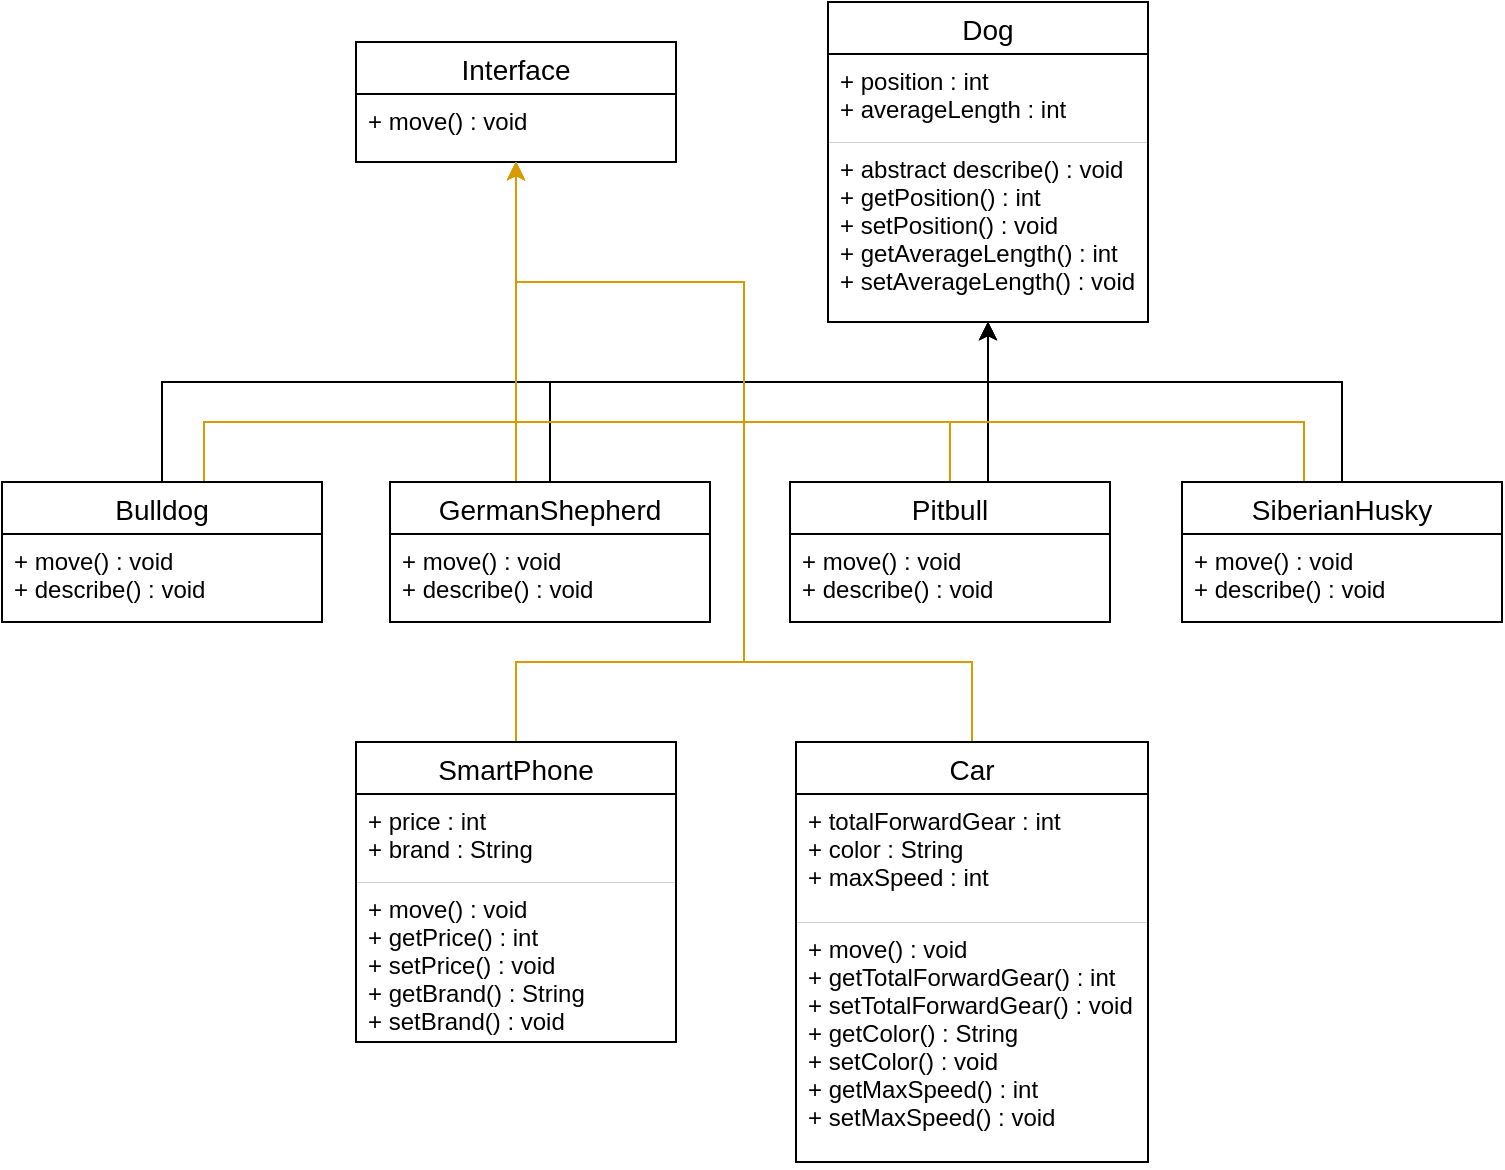 <mxfile version="21.2.3" type="device">
  <diagram name="Page-1" id="PEDKTonTc1XAuUGaaRpx">
    <mxGraphModel dx="765" dy="426" grid="1" gridSize="10" guides="1" tooltips="1" connect="1" arrows="1" fold="1" page="1" pageScale="1" pageWidth="827" pageHeight="1169" math="0" shadow="0">
      <root>
        <mxCell id="0" />
        <mxCell id="1" parent="0" />
        <mxCell id="nMjFauRkBl9U1E-5iKPS-1" value="Interface" style="swimlane;fontStyle=0;childLayout=stackLayout;horizontal=1;startSize=26;horizontalStack=0;resizeParent=1;resizeParentMax=0;resizeLast=0;collapsible=1;marginBottom=0;align=center;fontSize=14;strokeWidth=1;fillColor=default;swimlaneLine=1;glass=0;rounded=0;sketch=0;shadow=0;strokeColor=default;" vertex="1" parent="1">
          <mxGeometry x="216" y="40" width="160" height="60" as="geometry">
            <mxRectangle x="334" y="40" width="130" height="30" as="alternateBounds" />
          </mxGeometry>
        </mxCell>
        <mxCell id="nMjFauRkBl9U1E-5iKPS-2" value="+ move() : void" style="text;strokeColor=default;fillColor=none;spacingLeft=4;spacingRight=4;overflow=hidden;rotatable=0;points=[[0,0.5],[1,0.5]];portConstraint=eastwest;fontSize=12;strokeWidth=0;fillStyle=hatch;sketch=0;shadow=0;glass=0;" vertex="1" parent="nMjFauRkBl9U1E-5iKPS-1">
          <mxGeometry y="26" width="160" height="34" as="geometry" />
        </mxCell>
        <mxCell id="nMjFauRkBl9U1E-5iKPS-3" value="Dog" style="swimlane;fontStyle=0;childLayout=stackLayout;horizontal=1;startSize=26;horizontalStack=0;resizeParent=1;resizeParentMax=0;resizeLast=0;collapsible=1;marginBottom=0;align=center;fontSize=14;strokeWidth=1;fillColor=default;swimlaneLine=1;glass=0;rounded=0;sketch=0;shadow=0;strokeColor=default;" vertex="1" parent="1">
          <mxGeometry x="452" y="20" width="160" height="160" as="geometry">
            <mxRectangle x="334" y="40" width="130" height="30" as="alternateBounds" />
          </mxGeometry>
        </mxCell>
        <mxCell id="nMjFauRkBl9U1E-5iKPS-4" value="+ position : int&#xa;+ averageLength : int" style="text;strokeColor=default;fillColor=none;spacingLeft=4;spacingRight=4;overflow=hidden;rotatable=0;points=[[0,0.5],[1,0.5]];portConstraint=eastwest;fontSize=12;strokeWidth=0;fillStyle=hatch;sketch=0;shadow=0;glass=0;" vertex="1" parent="nMjFauRkBl9U1E-5iKPS-3">
          <mxGeometry y="26" width="160" height="44" as="geometry" />
        </mxCell>
        <mxCell id="nMjFauRkBl9U1E-5iKPS-5" value="+ abstract describe() : void&#xa;+ getPosition() : int&#xa;+ setPosition() : void&#xa;+ getAverageLength() : int&#xa;+ setAverageLength() : void" style="text;strokeColor=default;fillColor=none;spacingLeft=4;spacingRight=4;overflow=hidden;rotatable=0;points=[[0,0.5],[1,0.5]];portConstraint=eastwest;fontSize=12;strokeWidth=0;fillStyle=hatch;sketch=0;shadow=0;glass=0;" vertex="1" parent="nMjFauRkBl9U1E-5iKPS-3">
          <mxGeometry y="70" width="160" height="90" as="geometry" />
        </mxCell>
        <mxCell id="nMjFauRkBl9U1E-5iKPS-42" style="edgeStyle=orthogonalEdgeStyle;rounded=0;orthogonalLoop=1;jettySize=auto;html=1;" edge="1" parent="1" source="nMjFauRkBl9U1E-5iKPS-8" target="nMjFauRkBl9U1E-5iKPS-3">
          <mxGeometry relative="1" as="geometry">
            <Array as="points">
              <mxPoint x="119" y="210" />
              <mxPoint x="532" y="210" />
            </Array>
          </mxGeometry>
        </mxCell>
        <mxCell id="nMjFauRkBl9U1E-5iKPS-44" style="edgeStyle=orthogonalEdgeStyle;rounded=0;orthogonalLoop=1;jettySize=auto;html=1;fillColor=#ffe6cc;strokeColor=#d79b00;" edge="1" parent="1" source="nMjFauRkBl9U1E-5iKPS-8" target="nMjFauRkBl9U1E-5iKPS-1">
          <mxGeometry relative="1" as="geometry">
            <Array as="points">
              <mxPoint x="140" y="230" />
              <mxPoint x="296" y="230" />
            </Array>
          </mxGeometry>
        </mxCell>
        <mxCell id="nMjFauRkBl9U1E-5iKPS-8" value="Bulldog" style="swimlane;fontStyle=0;childLayout=stackLayout;horizontal=1;startSize=26;horizontalStack=0;resizeParent=1;resizeParentMax=0;resizeLast=0;collapsible=1;marginBottom=0;align=center;fontSize=14;rounded=0;shadow=0;glass=0;sketch=0;fillStyle=auto;strokeColor=default;strokeWidth=1;fillColor=default;swimlaneLine=1;" vertex="1" parent="1">
          <mxGeometry x="39" y="260" width="160" height="70" as="geometry" />
        </mxCell>
        <mxCell id="nMjFauRkBl9U1E-5iKPS-9" value="+ move() : void&#xa;+ describe() : void" style="text;strokeColor=default;fillColor=none;spacingLeft=4;spacingRight=4;overflow=hidden;rotatable=0;points=[[0,0.5],[1,0.5]];portConstraint=eastwest;fontSize=12;rounded=0;shadow=0;glass=0;sketch=0;fillStyle=auto;strokeWidth=0;" vertex="1" parent="nMjFauRkBl9U1E-5iKPS-8">
          <mxGeometry y="26" width="160" height="44" as="geometry" />
        </mxCell>
        <mxCell id="nMjFauRkBl9U1E-5iKPS-41" style="edgeStyle=orthogonalEdgeStyle;rounded=0;orthogonalLoop=1;jettySize=auto;html=1;" edge="1" parent="1" source="nMjFauRkBl9U1E-5iKPS-12" target="nMjFauRkBl9U1E-5iKPS-3">
          <mxGeometry relative="1" as="geometry">
            <Array as="points">
              <mxPoint x="313" y="210" />
              <mxPoint x="532" y="210" />
            </Array>
          </mxGeometry>
        </mxCell>
        <mxCell id="nMjFauRkBl9U1E-5iKPS-43" style="edgeStyle=orthogonalEdgeStyle;rounded=0;orthogonalLoop=1;jettySize=auto;html=1;fillColor=#ffe6cc;strokeColor=#d79b00;" edge="1" parent="1" source="nMjFauRkBl9U1E-5iKPS-12" target="nMjFauRkBl9U1E-5iKPS-1">
          <mxGeometry relative="1" as="geometry">
            <Array as="points">
              <mxPoint x="296" y="220" />
              <mxPoint x="296" y="220" />
            </Array>
          </mxGeometry>
        </mxCell>
        <mxCell id="nMjFauRkBl9U1E-5iKPS-12" value="GermanShepherd" style="swimlane;fontStyle=0;childLayout=stackLayout;horizontal=1;startSize=26;horizontalStack=0;resizeParent=1;resizeParentMax=0;resizeLast=0;collapsible=1;marginBottom=0;align=center;fontSize=14;rounded=0;shadow=0;glass=0;sketch=0;fillStyle=auto;strokeColor=default;strokeWidth=1;fillColor=default;swimlaneLine=1;" vertex="1" parent="1">
          <mxGeometry x="233" y="260" width="160" height="70" as="geometry" />
        </mxCell>
        <mxCell id="nMjFauRkBl9U1E-5iKPS-13" value="+ move() : void&#xa;+ describe() : void" style="text;strokeColor=default;fillColor=none;spacingLeft=4;spacingRight=4;overflow=hidden;rotatable=0;points=[[0,0.5],[1,0.5]];portConstraint=eastwest;fontSize=12;rounded=0;shadow=0;glass=0;sketch=0;fillStyle=auto;strokeWidth=0;" vertex="1" parent="nMjFauRkBl9U1E-5iKPS-12">
          <mxGeometry y="26" width="160" height="44" as="geometry" />
        </mxCell>
        <mxCell id="nMjFauRkBl9U1E-5iKPS-39" style="edgeStyle=orthogonalEdgeStyle;rounded=0;orthogonalLoop=1;jettySize=auto;html=1;" edge="1" parent="1" source="nMjFauRkBl9U1E-5iKPS-16" target="nMjFauRkBl9U1E-5iKPS-3">
          <mxGeometry relative="1" as="geometry">
            <Array as="points">
              <mxPoint x="532" y="240" />
              <mxPoint x="532" y="240" />
            </Array>
          </mxGeometry>
        </mxCell>
        <mxCell id="nMjFauRkBl9U1E-5iKPS-45" style="edgeStyle=orthogonalEdgeStyle;rounded=0;orthogonalLoop=1;jettySize=auto;html=1;fillColor=#ffe6cc;strokeColor=#d79b00;" edge="1" parent="1" source="nMjFauRkBl9U1E-5iKPS-16" target="nMjFauRkBl9U1E-5iKPS-1">
          <mxGeometry relative="1" as="geometry">
            <Array as="points">
              <mxPoint x="513" y="230" />
              <mxPoint x="296" y="230" />
            </Array>
          </mxGeometry>
        </mxCell>
        <mxCell id="nMjFauRkBl9U1E-5iKPS-16" value="Pitbull" style="swimlane;fontStyle=0;childLayout=stackLayout;horizontal=1;startSize=26;horizontalStack=0;resizeParent=1;resizeParentMax=0;resizeLast=0;collapsible=1;marginBottom=0;align=center;fontSize=14;rounded=0;shadow=0;glass=0;sketch=0;fillStyle=auto;strokeColor=default;strokeWidth=1;fillColor=default;swimlaneLine=1;" vertex="1" parent="1">
          <mxGeometry x="433" y="260" width="160" height="70" as="geometry" />
        </mxCell>
        <mxCell id="nMjFauRkBl9U1E-5iKPS-17" value="+ move() : void&#xa;+ describe() : void" style="text;strokeColor=default;fillColor=none;spacingLeft=4;spacingRight=4;overflow=hidden;rotatable=0;points=[[0,0.5],[1,0.5]];portConstraint=eastwest;fontSize=12;rounded=0;shadow=0;glass=0;sketch=0;fillStyle=auto;strokeWidth=0;" vertex="1" parent="nMjFauRkBl9U1E-5iKPS-16">
          <mxGeometry y="26" width="160" height="44" as="geometry" />
        </mxCell>
        <mxCell id="nMjFauRkBl9U1E-5iKPS-40" style="edgeStyle=orthogonalEdgeStyle;rounded=0;orthogonalLoop=1;jettySize=auto;html=1;" edge="1" parent="1" source="nMjFauRkBl9U1E-5iKPS-20" target="nMjFauRkBl9U1E-5iKPS-3">
          <mxGeometry relative="1" as="geometry">
            <Array as="points">
              <mxPoint x="709" y="210" />
              <mxPoint x="532" y="210" />
            </Array>
          </mxGeometry>
        </mxCell>
        <mxCell id="nMjFauRkBl9U1E-5iKPS-46" style="edgeStyle=orthogonalEdgeStyle;rounded=0;orthogonalLoop=1;jettySize=auto;html=1;fillColor=#ffe6cc;strokeColor=#d79b00;" edge="1" parent="1" source="nMjFauRkBl9U1E-5iKPS-20" target="nMjFauRkBl9U1E-5iKPS-1">
          <mxGeometry relative="1" as="geometry">
            <Array as="points">
              <mxPoint x="690" y="230" />
              <mxPoint x="296" y="230" />
            </Array>
          </mxGeometry>
        </mxCell>
        <mxCell id="nMjFauRkBl9U1E-5iKPS-20" value="SiberianHusky" style="swimlane;fontStyle=0;childLayout=stackLayout;horizontal=1;startSize=26;horizontalStack=0;resizeParent=1;resizeParentMax=0;resizeLast=0;collapsible=1;marginBottom=0;align=center;fontSize=14;rounded=0;shadow=0;glass=0;sketch=0;fillStyle=auto;strokeColor=default;strokeWidth=1;fillColor=default;swimlaneLine=1;" vertex="1" parent="1">
          <mxGeometry x="629" y="260" width="160" height="70" as="geometry" />
        </mxCell>
        <mxCell id="nMjFauRkBl9U1E-5iKPS-21" value="+ move() : void&#xa;+ describe() : void" style="text;strokeColor=default;fillColor=none;spacingLeft=4;spacingRight=4;overflow=hidden;rotatable=0;points=[[0,0.5],[1,0.5]];portConstraint=eastwest;fontSize=12;rounded=0;shadow=0;glass=0;sketch=0;fillStyle=auto;strokeWidth=0;" vertex="1" parent="nMjFauRkBl9U1E-5iKPS-20">
          <mxGeometry y="26" width="160" height="44" as="geometry" />
        </mxCell>
        <mxCell id="nMjFauRkBl9U1E-5iKPS-48" style="edgeStyle=orthogonalEdgeStyle;rounded=0;orthogonalLoop=1;jettySize=auto;html=1;fillColor=#ffe6cc;strokeColor=#d79b00;" edge="1" parent="1" source="nMjFauRkBl9U1E-5iKPS-23" target="nMjFauRkBl9U1E-5iKPS-1">
          <mxGeometry relative="1" as="geometry">
            <Array as="points">
              <mxPoint x="296" y="350" />
              <mxPoint x="410" y="350" />
              <mxPoint x="410" y="160" />
              <mxPoint x="296" y="160" />
            </Array>
          </mxGeometry>
        </mxCell>
        <mxCell id="nMjFauRkBl9U1E-5iKPS-23" value="SmartPhone" style="swimlane;fontStyle=0;childLayout=stackLayout;horizontal=1;startSize=26;horizontalStack=0;resizeParent=1;resizeParentMax=0;resizeLast=0;collapsible=1;marginBottom=0;align=center;fontSize=14;rounded=0;shadow=0;glass=0;sketch=0;fillStyle=auto;strokeColor=default;strokeWidth=1;fillColor=default;swimlaneLine=1;" vertex="1" parent="1">
          <mxGeometry x="216" y="390" width="160" height="150" as="geometry" />
        </mxCell>
        <mxCell id="nMjFauRkBl9U1E-5iKPS-24" value="+ price : int&#xa;+ brand : String" style="text;strokeColor=default;fillColor=none;spacingLeft=4;spacingRight=4;overflow=hidden;rotatable=0;points=[[0,0.5],[1,0.5]];portConstraint=eastwest;fontSize=12;rounded=0;shadow=0;glass=0;sketch=0;fillStyle=auto;strokeWidth=0;" vertex="1" parent="nMjFauRkBl9U1E-5iKPS-23">
          <mxGeometry y="26" width="160" height="44" as="geometry" />
        </mxCell>
        <mxCell id="nMjFauRkBl9U1E-5iKPS-25" value="+ move() : void&#xa;+ getPrice() : int&#xa;+ setPrice() : void&#xa;+ getBrand() : String&#xa;+ setBrand() : void" style="text;strokeColor=default;fillColor=none;spacingLeft=4;spacingRight=4;overflow=hidden;rotatable=0;points=[[0,0.5],[1,0.5]];portConstraint=eastwest;fontSize=12;rounded=0;shadow=0;glass=0;sketch=0;fillStyle=auto;strokeWidth=0;" vertex="1" parent="nMjFauRkBl9U1E-5iKPS-23">
          <mxGeometry y="70" width="160" height="80" as="geometry" />
        </mxCell>
        <mxCell id="nMjFauRkBl9U1E-5iKPS-47" style="edgeStyle=orthogonalEdgeStyle;rounded=0;orthogonalLoop=1;jettySize=auto;html=1;fillColor=#ffe6cc;strokeColor=#d79b00;" edge="1" parent="1" source="nMjFauRkBl9U1E-5iKPS-27" target="nMjFauRkBl9U1E-5iKPS-1">
          <mxGeometry relative="1" as="geometry">
            <Array as="points">
              <mxPoint x="524" y="350" />
              <mxPoint x="410" y="350" />
              <mxPoint x="410" y="160" />
              <mxPoint x="296" y="160" />
            </Array>
          </mxGeometry>
        </mxCell>
        <mxCell id="nMjFauRkBl9U1E-5iKPS-27" value="Car" style="swimlane;fontStyle=0;childLayout=stackLayout;horizontal=1;startSize=26;horizontalStack=0;resizeParent=1;resizeParentMax=0;resizeLast=0;collapsible=1;marginBottom=0;align=center;fontSize=14;rounded=0;shadow=0;glass=0;sketch=0;fillStyle=auto;strokeColor=default;strokeWidth=1;fillColor=default;swimlaneLine=1;" vertex="1" parent="1">
          <mxGeometry x="436" y="390" width="176" height="210" as="geometry" />
        </mxCell>
        <mxCell id="nMjFauRkBl9U1E-5iKPS-28" value="+ totalForwardGear : int&#xa;+ color : String&#xa;+ maxSpeed : int" style="text;strokeColor=default;fillColor=none;spacingLeft=4;spacingRight=4;overflow=hidden;rotatable=0;points=[[0,0.5],[1,0.5]];portConstraint=eastwest;fontSize=12;rounded=0;shadow=0;glass=0;sketch=0;fillStyle=auto;strokeWidth=0;" vertex="1" parent="nMjFauRkBl9U1E-5iKPS-27">
          <mxGeometry y="26" width="176" height="64" as="geometry" />
        </mxCell>
        <mxCell id="nMjFauRkBl9U1E-5iKPS-29" value="+ move() : void&#xa;+ getTotalForwardGear() : int&#xa;+ setTotalForwardGear() : void&#xa;+ getColor() : String&#xa;+ setColor() : void&#xa;+ getMaxSpeed() : int&#xa;+ setMaxSpeed() : void" style="text;strokeColor=default;fillColor=none;spacingLeft=4;spacingRight=4;overflow=hidden;rotatable=0;points=[[0,0.5],[1,0.5]];portConstraint=eastwest;fontSize=12;rounded=0;shadow=0;glass=0;sketch=0;fillStyle=auto;strokeWidth=0;" vertex="1" parent="nMjFauRkBl9U1E-5iKPS-27">
          <mxGeometry y="90" width="176" height="120" as="geometry" />
        </mxCell>
      </root>
    </mxGraphModel>
  </diagram>
</mxfile>

